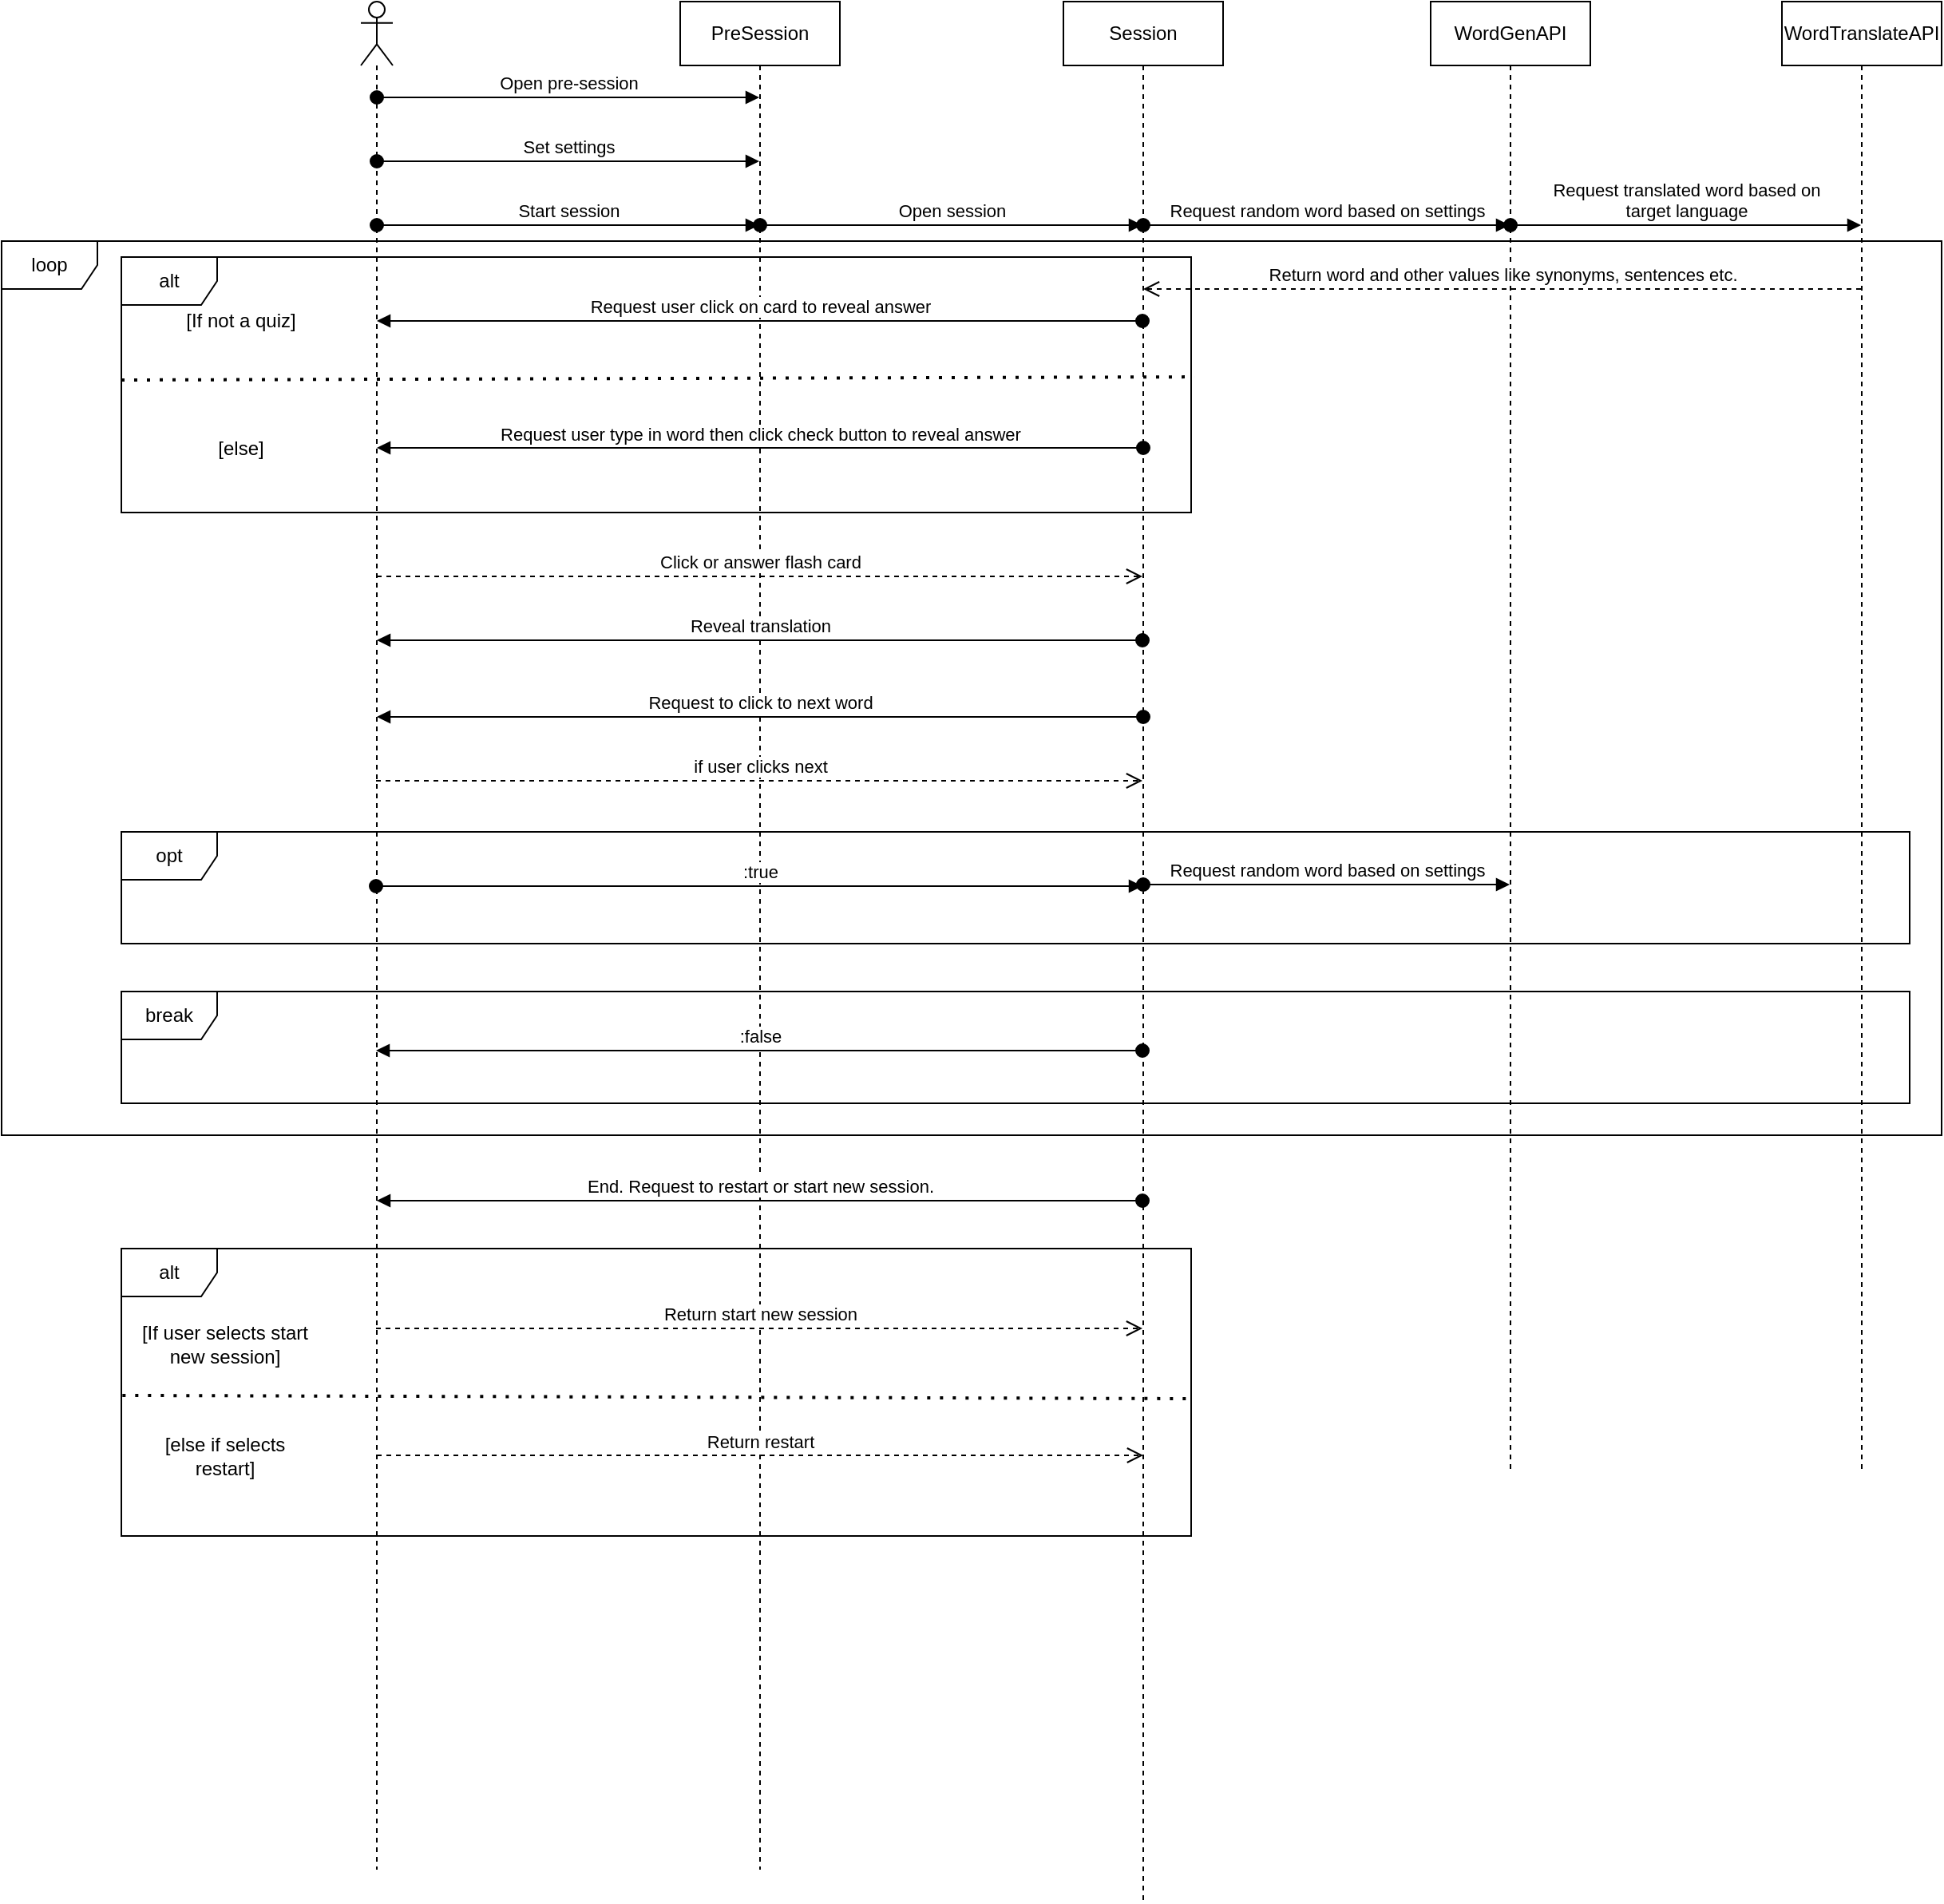 <mxfile version="21.0.6" type="github">
  <diagram name="Page-1" id="_brEYTuebvPvWf_pUvOi">
    <mxGraphModel dx="1836" dy="542" grid="1" gridSize="10" guides="1" tooltips="1" connect="1" arrows="1" fold="1" page="1" pageScale="1" pageWidth="850" pageHeight="1100" math="0" shadow="0">
      <root>
        <mxCell id="0" />
        <mxCell id="1" parent="0" />
        <mxCell id="V3QSZNSe0b6lcg50ALse-7" value="" style="shape=umlLifeline;perimeter=lifelinePerimeter;whiteSpace=wrap;html=1;container=1;dropTarget=0;collapsible=0;recursiveResize=0;outlineConnect=0;portConstraint=eastwest;newEdgeStyle={&quot;edgeStyle&quot;:&quot;elbowEdgeStyle&quot;,&quot;elbow&quot;:&quot;vertical&quot;,&quot;curved&quot;:0,&quot;rounded&quot;:0};participant=umlActor;" parent="1" vertex="1">
          <mxGeometry x="80" y="80" width="20" height="1170" as="geometry" />
        </mxCell>
        <mxCell id="V3QSZNSe0b6lcg50ALse-8" value="PreSession" style="shape=umlLifeline;perimeter=lifelinePerimeter;whiteSpace=wrap;html=1;container=1;dropTarget=0;collapsible=0;recursiveResize=0;outlineConnect=0;portConstraint=eastwest;newEdgeStyle={&quot;edgeStyle&quot;:&quot;elbowEdgeStyle&quot;,&quot;elbow&quot;:&quot;vertical&quot;,&quot;curved&quot;:0,&quot;rounded&quot;:0};" parent="1" vertex="1">
          <mxGeometry x="280" y="80" width="100" height="1170" as="geometry" />
        </mxCell>
        <mxCell id="V3QSZNSe0b6lcg50ALse-9" value="Open pre-session" style="html=1;verticalAlign=bottom;startArrow=oval;startFill=1;endArrow=block;startSize=8;edgeStyle=elbowEdgeStyle;elbow=vertical;curved=0;rounded=0;" parent="1" target="V3QSZNSe0b6lcg50ALse-8" edge="1">
          <mxGeometry width="60" relative="1" as="geometry">
            <mxPoint x="90" y="140" as="sourcePoint" />
            <mxPoint x="150" y="140" as="targetPoint" />
          </mxGeometry>
        </mxCell>
        <mxCell id="EKv5OnNOHWtHoEkko2qL-3" value="Set settings" style="html=1;verticalAlign=bottom;startArrow=oval;startFill=1;endArrow=block;startSize=8;edgeStyle=elbowEdgeStyle;elbow=vertical;curved=0;rounded=0;" parent="1" source="V3QSZNSe0b6lcg50ALse-7" target="V3QSZNSe0b6lcg50ALse-8" edge="1">
          <mxGeometry width="60" relative="1" as="geometry">
            <mxPoint x="110" y="200" as="sourcePoint" />
            <mxPoint x="450" y="280" as="targetPoint" />
            <Array as="points">
              <mxPoint x="270" y="180" />
              <mxPoint x="280" y="170" />
              <mxPoint x="260" y="220" />
              <mxPoint x="280" y="190" />
            </Array>
          </mxGeometry>
        </mxCell>
        <mxCell id="EKv5OnNOHWtHoEkko2qL-4" value="Session" style="shape=umlLifeline;perimeter=lifelinePerimeter;whiteSpace=wrap;html=1;container=1;dropTarget=0;collapsible=0;recursiveResize=0;outlineConnect=0;portConstraint=eastwest;newEdgeStyle={&quot;edgeStyle&quot;:&quot;elbowEdgeStyle&quot;,&quot;elbow&quot;:&quot;vertical&quot;,&quot;curved&quot;:0,&quot;rounded&quot;:0};" parent="1" vertex="1">
          <mxGeometry x="520" y="80" width="100" height="1190" as="geometry" />
        </mxCell>
        <mxCell id="EKv5OnNOHWtHoEkko2qL-6" value="Start session" style="html=1;verticalAlign=bottom;startArrow=oval;startFill=1;endArrow=block;startSize=8;edgeStyle=elbowEdgeStyle;elbow=vertical;curved=0;rounded=0;" parent="1" source="V3QSZNSe0b6lcg50ALse-7" target="V3QSZNSe0b6lcg50ALse-8" edge="1">
          <mxGeometry width="60" relative="1" as="geometry">
            <mxPoint x="110" y="390" as="sourcePoint" />
            <mxPoint x="450" y="280" as="targetPoint" />
            <Array as="points">
              <mxPoint x="260" y="220" />
            </Array>
          </mxGeometry>
        </mxCell>
        <mxCell id="EKv5OnNOHWtHoEkko2qL-9" value="&lt;div&gt;Open session&lt;/div&gt;" style="html=1;verticalAlign=bottom;startArrow=oval;startFill=1;endArrow=block;startSize=8;edgeStyle=elbowEdgeStyle;elbow=vertical;curved=0;rounded=0;" parent="1" target="EKv5OnNOHWtHoEkko2qL-4" edge="1">
          <mxGeometry width="60" relative="1" as="geometry">
            <mxPoint x="330" y="220" as="sourcePoint" />
            <mxPoint x="450" y="280" as="targetPoint" />
          </mxGeometry>
        </mxCell>
        <mxCell id="EKv5OnNOHWtHoEkko2qL-11" value="WordGenAPI" style="shape=umlLifeline;perimeter=lifelinePerimeter;whiteSpace=wrap;html=1;container=1;dropTarget=0;collapsible=0;recursiveResize=0;outlineConnect=0;portConstraint=eastwest;newEdgeStyle={&quot;edgeStyle&quot;:&quot;elbowEdgeStyle&quot;,&quot;elbow&quot;:&quot;vertical&quot;,&quot;curved&quot;:0,&quot;rounded&quot;:0};" parent="1" vertex="1">
          <mxGeometry x="750" y="80" width="100" height="920" as="geometry" />
        </mxCell>
        <mxCell id="EKv5OnNOHWtHoEkko2qL-12" value="WordTranslateAPI" style="shape=umlLifeline;perimeter=lifelinePerimeter;whiteSpace=wrap;html=1;container=1;dropTarget=0;collapsible=0;recursiveResize=0;outlineConnect=0;portConstraint=eastwest;newEdgeStyle={&quot;edgeStyle&quot;:&quot;elbowEdgeStyle&quot;,&quot;elbow&quot;:&quot;vertical&quot;,&quot;curved&quot;:0,&quot;rounded&quot;:0};" parent="1" vertex="1">
          <mxGeometry x="970" y="80" width="100" height="920" as="geometry" />
        </mxCell>
        <mxCell id="uM_F3Oen2c-0RkTZDdHO-1" value="Request random word based on settings" style="html=1;verticalAlign=bottom;startArrow=oval;startFill=1;endArrow=block;startSize=8;edgeStyle=elbowEdgeStyle;elbow=vertical;curved=0;rounded=0;" parent="1" source="EKv5OnNOHWtHoEkko2qL-4" target="EKv5OnNOHWtHoEkko2qL-11" edge="1">
          <mxGeometry width="60" relative="1" as="geometry">
            <mxPoint x="670" y="210" as="sourcePoint" />
            <mxPoint x="730" y="210" as="targetPoint" />
            <Array as="points">
              <mxPoint x="640" y="220" />
            </Array>
          </mxGeometry>
        </mxCell>
        <mxCell id="uM_F3Oen2c-0RkTZDdHO-2" value="&lt;div&gt;Request translated word based on &lt;br&gt;&lt;/div&gt;&lt;div&gt;target language&lt;br&gt;&lt;/div&gt;" style="html=1;verticalAlign=bottom;startArrow=oval;startFill=1;endArrow=block;startSize=8;edgeStyle=elbowEdgeStyle;elbow=vertical;curved=0;rounded=0;" parent="1" source="EKv5OnNOHWtHoEkko2qL-11" target="EKv5OnNOHWtHoEkko2qL-12" edge="1">
          <mxGeometry width="60" relative="1" as="geometry">
            <mxPoint x="750" y="300" as="sourcePoint" />
            <mxPoint x="810" y="300" as="targetPoint" />
            <Array as="points">
              <mxPoint x="870" y="220" />
              <mxPoint x="830" y="210" />
            </Array>
            <mxPoint as="offset" />
          </mxGeometry>
        </mxCell>
        <mxCell id="uM_F3Oen2c-0RkTZDdHO-5" value="Return word and other values like synonyms, sentences etc." style="html=1;verticalAlign=bottom;endArrow=open;dashed=1;endSize=8;edgeStyle=elbowEdgeStyle;elbow=vertical;curved=0;rounded=0;" parent="1" source="EKv5OnNOHWtHoEkko2qL-12" target="EKv5OnNOHWtHoEkko2qL-4" edge="1">
          <mxGeometry relative="1" as="geometry">
            <mxPoint x="660" y="300" as="sourcePoint" />
            <mxPoint x="580" y="300" as="targetPoint" />
            <Array as="points">
              <mxPoint x="650" y="260" />
            </Array>
          </mxGeometry>
        </mxCell>
        <mxCell id="uM_F3Oen2c-0RkTZDdHO-6" value="Request user click on card to reveal answer" style="html=1;verticalAlign=bottom;startArrow=oval;startFill=1;endArrow=block;startSize=8;edgeStyle=elbowEdgeStyle;elbow=vertical;curved=0;rounded=0;" parent="1" source="EKv5OnNOHWtHoEkko2qL-4" target="V3QSZNSe0b6lcg50ALse-7" edge="1">
          <mxGeometry width="60" relative="1" as="geometry">
            <mxPoint x="450" y="290" as="sourcePoint" />
            <mxPoint x="510" y="290" as="targetPoint" />
            <Array as="points">
              <mxPoint x="170" y="280" />
              <mxPoint x="400" y="260" />
            </Array>
          </mxGeometry>
        </mxCell>
        <mxCell id="uM_F3Oen2c-0RkTZDdHO-7" value="alt" style="shape=umlFrame;whiteSpace=wrap;html=1;pointerEvents=0;" parent="1" vertex="1">
          <mxGeometry x="-70" y="240" width="670" height="160" as="geometry" />
        </mxCell>
        <mxCell id="uM_F3Oen2c-0RkTZDdHO-9" value="" style="endArrow=none;dashed=1;html=1;dashPattern=1 3;strokeWidth=2;rounded=0;entryX=1.003;entryY=0.469;entryDx=0;entryDy=0;entryPerimeter=0;" parent="1" target="uM_F3Oen2c-0RkTZDdHO-7" edge="1">
          <mxGeometry width="50" height="50" relative="1" as="geometry">
            <mxPoint x="-70" y="317" as="sourcePoint" />
            <mxPoint x="50" y="320" as="targetPoint" />
          </mxGeometry>
        </mxCell>
        <mxCell id="uM_F3Oen2c-0RkTZDdHO-10" value="[If not a quiz]" style="text;html=1;strokeColor=none;fillColor=none;align=center;verticalAlign=middle;whiteSpace=wrap;rounded=0;" parent="1" vertex="1">
          <mxGeometry x="-50" y="260" width="110" height="40" as="geometry" />
        </mxCell>
        <mxCell id="uM_F3Oen2c-0RkTZDdHO-11" value="[else]" style="text;html=1;strokeColor=none;fillColor=none;align=center;verticalAlign=middle;whiteSpace=wrap;rounded=0;" parent="1" vertex="1">
          <mxGeometry x="-50" y="340" width="110" height="40" as="geometry" />
        </mxCell>
        <mxCell id="uM_F3Oen2c-0RkTZDdHO-13" value="Request user type in word then click check button to reveal answer" style="html=1;verticalAlign=bottom;startArrow=oval;startFill=1;endArrow=block;startSize=8;edgeStyle=elbowEdgeStyle;elbow=vertical;curved=0;rounded=0;" parent="1" edge="1">
          <mxGeometry width="60" relative="1" as="geometry">
            <mxPoint x="570" y="359.5" as="sourcePoint" />
            <mxPoint x="90" y="359.5" as="targetPoint" />
            <Array as="points">
              <mxPoint x="400" y="359.5" />
            </Array>
          </mxGeometry>
        </mxCell>
        <mxCell id="uM_F3Oen2c-0RkTZDdHO-14" value="Click or answer flash card" style="html=1;verticalAlign=bottom;endArrow=open;dashed=1;endSize=8;edgeStyle=elbowEdgeStyle;elbow=vertical;curved=0;rounded=0;" parent="1" target="EKv5OnNOHWtHoEkko2qL-4" edge="1">
          <mxGeometry relative="1" as="geometry">
            <mxPoint x="90" y="440" as="sourcePoint" />
            <mxPoint x="60" y="450" as="targetPoint" />
          </mxGeometry>
        </mxCell>
        <mxCell id="uM_F3Oen2c-0RkTZDdHO-15" value="Reveal translation" style="html=1;verticalAlign=bottom;startArrow=oval;startFill=1;endArrow=block;startSize=8;edgeStyle=elbowEdgeStyle;elbow=vertical;curved=0;rounded=0;" parent="1" source="EKv5OnNOHWtHoEkko2qL-4" target="V3QSZNSe0b6lcg50ALse-7" edge="1">
          <mxGeometry width="60" relative="1" as="geometry">
            <mxPoint x="330" y="370" as="sourcePoint" />
            <mxPoint x="140" y="580" as="targetPoint" />
            <Array as="points">
              <mxPoint x="180" y="480" />
            </Array>
          </mxGeometry>
        </mxCell>
        <mxCell id="uM_F3Oen2c-0RkTZDdHO-17" value="Request to click to next word" style="html=1;verticalAlign=bottom;startArrow=oval;startFill=1;endArrow=block;startSize=8;edgeStyle=elbowEdgeStyle;elbow=vertical;curved=0;rounded=0;" parent="1" edge="1">
          <mxGeometry width="60" relative="1" as="geometry">
            <mxPoint x="570" y="528" as="sourcePoint" />
            <mxPoint x="90" y="528" as="targetPoint" />
            <Array as="points">
              <mxPoint x="180" y="528" />
            </Array>
            <mxPoint as="offset" />
          </mxGeometry>
        </mxCell>
        <mxCell id="uM_F3Oen2c-0RkTZDdHO-18" value="opt" style="shape=umlFrame;whiteSpace=wrap;html=1;pointerEvents=0;" parent="1" vertex="1">
          <mxGeometry x="-70" y="600" width="1120" height="70" as="geometry" />
        </mxCell>
        <mxCell id="uM_F3Oen2c-0RkTZDdHO-19" value="[If user selects start new session]" style="text;html=1;strokeColor=none;fillColor=none;align=center;verticalAlign=middle;whiteSpace=wrap;rounded=0;" parent="1" vertex="1">
          <mxGeometry x="-60" y="901" width="110" height="40" as="geometry" />
        </mxCell>
        <mxCell id="kxCvtUr2QIie9pxkD9vv-7" value="End. Request to restart or start new session." style="html=1;verticalAlign=bottom;startArrow=oval;startFill=1;endArrow=block;startSize=8;edgeStyle=elbowEdgeStyle;elbow=vertical;curved=0;rounded=0;" parent="1" edge="1">
          <mxGeometry width="60" relative="1" as="geometry">
            <mxPoint x="569.5" y="831" as="sourcePoint" />
            <mxPoint x="90" y="831" as="targetPoint" />
            <Array as="points">
              <mxPoint x="420" y="831" />
            </Array>
          </mxGeometry>
        </mxCell>
        <mxCell id="kxCvtUr2QIie9pxkD9vv-8" value="alt" style="shape=umlFrame;whiteSpace=wrap;html=1;pointerEvents=0;" parent="1" vertex="1">
          <mxGeometry x="-70" y="861" width="670" height="180" as="geometry" />
        </mxCell>
        <mxCell id="kxCvtUr2QIie9pxkD9vv-10" value="[else if selects restart]" style="text;html=1;strokeColor=none;fillColor=none;align=center;verticalAlign=middle;whiteSpace=wrap;rounded=0;" parent="1" vertex="1">
          <mxGeometry x="-60" y="971" width="110" height="40" as="geometry" />
        </mxCell>
        <mxCell id="kxCvtUr2QIie9pxkD9vv-11" value="" style="endArrow=none;dashed=1;html=1;dashPattern=1 3;strokeWidth=2;rounded=0;exitX=0.001;exitY=0.511;exitDx=0;exitDy=0;exitPerimeter=0;" parent="1" source="kxCvtUr2QIie9pxkD9vv-8" edge="1">
          <mxGeometry width="50" height="50" relative="1" as="geometry">
            <mxPoint x="-90" y="991" as="sourcePoint" />
            <mxPoint x="600" y="955" as="targetPoint" />
          </mxGeometry>
        </mxCell>
        <mxCell id="kxCvtUr2QIie9pxkD9vv-12" value="Return start new session" style="html=1;verticalAlign=bottom;endArrow=open;dashed=1;endSize=8;edgeStyle=elbowEdgeStyle;elbow=vertical;curved=0;rounded=0;" parent="1" edge="1">
          <mxGeometry relative="1" as="geometry">
            <mxPoint x="89.5" y="911" as="sourcePoint" />
            <mxPoint x="569.5" y="911" as="targetPoint" />
            <Array as="points">
              <mxPoint x="390" y="911" />
            </Array>
          </mxGeometry>
        </mxCell>
        <mxCell id="kxCvtUr2QIie9pxkD9vv-13" value="Return restart" style="html=1;verticalAlign=bottom;endArrow=open;dashed=1;endSize=8;edgeStyle=elbowEdgeStyle;elbow=vertical;curved=0;rounded=0;" parent="1" edge="1">
          <mxGeometry relative="1" as="geometry">
            <mxPoint x="90" y="990.5" as="sourcePoint" />
            <mxPoint x="570" y="990.5" as="targetPoint" />
            <Array as="points">
              <mxPoint x="390" y="990.5" />
            </Array>
          </mxGeometry>
        </mxCell>
        <mxCell id="40By3ewx0UmQ5uAwjmQ_-1" value="loop" style="shape=umlFrame;whiteSpace=wrap;html=1;pointerEvents=0;" vertex="1" parent="1">
          <mxGeometry x="-145" y="230" width="1215" height="560" as="geometry" />
        </mxCell>
        <mxCell id="40By3ewx0UmQ5uAwjmQ_-2" value="break" style="shape=umlFrame;whiteSpace=wrap;html=1;pointerEvents=0;" vertex="1" parent="1">
          <mxGeometry x="-70" y="700" width="1120" height="70" as="geometry" />
        </mxCell>
        <mxCell id="40By3ewx0UmQ5uAwjmQ_-9" value="if user clicks next" style="html=1;verticalAlign=bottom;endArrow=open;dashed=1;endSize=8;edgeStyle=elbowEdgeStyle;elbow=vertical;curved=0;rounded=0;" edge="1" parent="1">
          <mxGeometry relative="1" as="geometry">
            <mxPoint x="89.5" y="568" as="sourcePoint" />
            <mxPoint x="569.5" y="568" as="targetPoint" />
          </mxGeometry>
        </mxCell>
        <mxCell id="40By3ewx0UmQ5uAwjmQ_-10" value="Request random word based on settings" style="html=1;verticalAlign=bottom;startArrow=oval;startFill=1;endArrow=block;startSize=8;edgeStyle=elbowEdgeStyle;elbow=vertical;curved=0;rounded=0;" edge="1" parent="1" target="EKv5OnNOHWtHoEkko2qL-11">
          <mxGeometry width="60" relative="1" as="geometry">
            <mxPoint x="570" y="633" as="sourcePoint" />
            <mxPoint x="569.5" y="633" as="targetPoint" />
          </mxGeometry>
        </mxCell>
        <mxCell id="40By3ewx0UmQ5uAwjmQ_-11" value=":true" style="html=1;verticalAlign=bottom;startArrow=oval;startFill=1;endArrow=block;startSize=8;edgeStyle=elbowEdgeStyle;elbow=vertical;curved=0;rounded=0;" edge="1" parent="1">
          <mxGeometry width="60" relative="1" as="geometry">
            <mxPoint x="89.5" y="634" as="sourcePoint" />
            <mxPoint x="569.5" y="634" as="targetPoint" />
          </mxGeometry>
        </mxCell>
        <mxCell id="40By3ewx0UmQ5uAwjmQ_-14" value=":false" style="html=1;verticalAlign=bottom;startArrow=oval;startFill=1;endArrow=block;startSize=8;edgeStyle=elbowEdgeStyle;elbow=vertical;curved=0;rounded=0;" edge="1" parent="1">
          <mxGeometry width="60" relative="1" as="geometry">
            <mxPoint x="569.5" y="737" as="sourcePoint" />
            <mxPoint x="89.5" y="737" as="targetPoint" />
          </mxGeometry>
        </mxCell>
      </root>
    </mxGraphModel>
  </diagram>
</mxfile>

